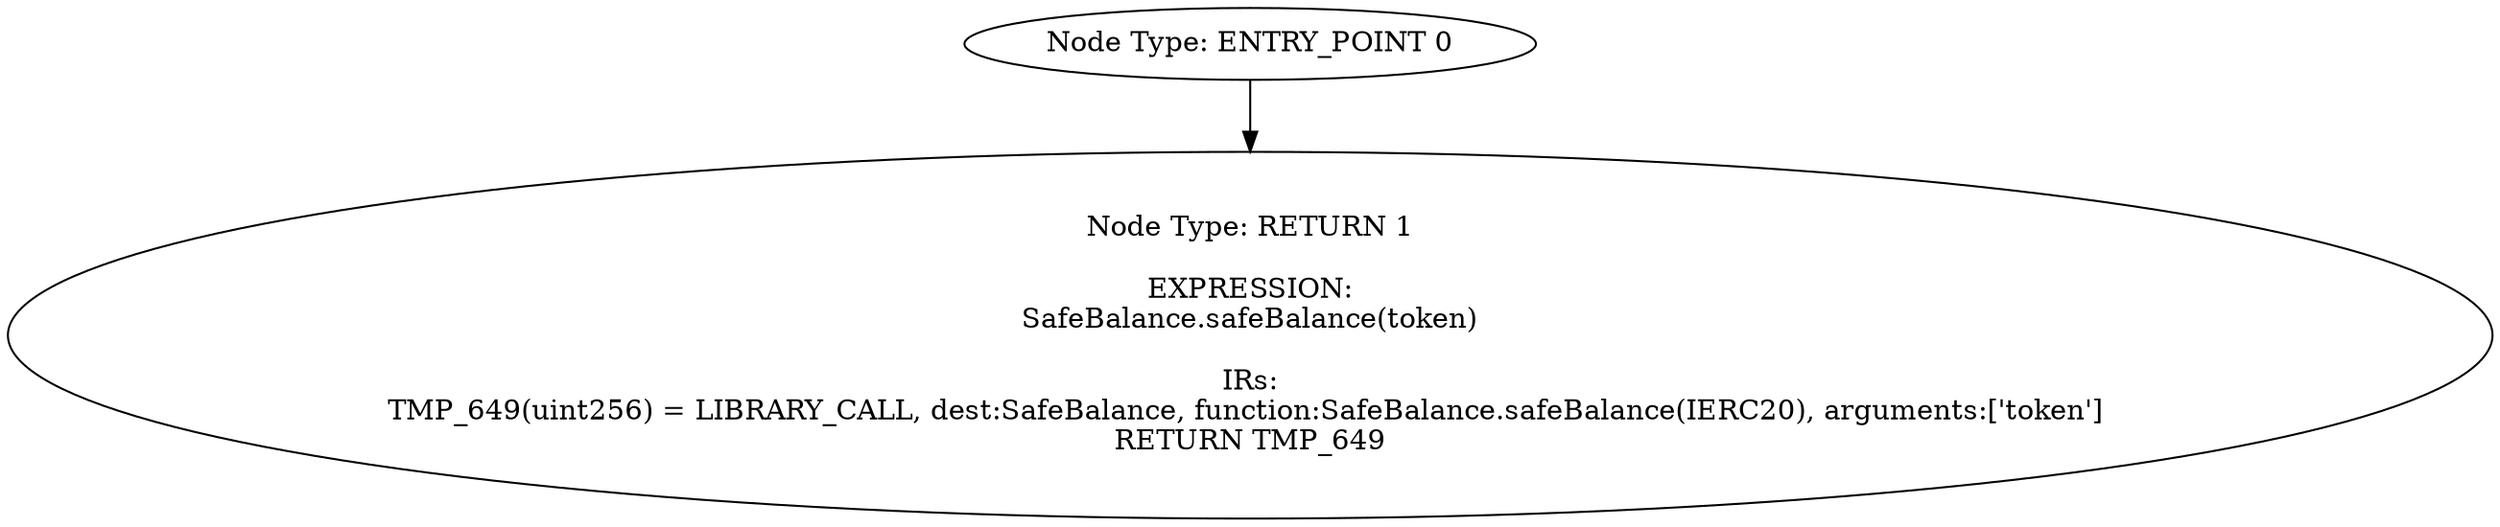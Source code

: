 digraph{
0[label="Node Type: ENTRY_POINT 0
"];
0->1;
1[label="Node Type: RETURN 1

EXPRESSION:
SafeBalance.safeBalance(token)

IRs:
TMP_649(uint256) = LIBRARY_CALL, dest:SafeBalance, function:SafeBalance.safeBalance(IERC20), arguments:['token'] 
RETURN TMP_649"];
}
